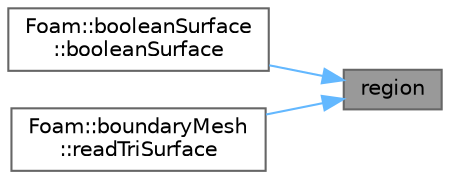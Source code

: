 digraph "region"
{
 // LATEX_PDF_SIZE
  bgcolor="transparent";
  edge [fontname=Helvetica,fontsize=10,labelfontname=Helvetica,labelfontsize=10];
  node [fontname=Helvetica,fontsize=10,shape=box,height=0.2,width=0.4];
  rankdir="RL";
  Node1 [id="Node000001",label="region",height=0.2,width=0.4,color="gray40", fillcolor="grey60", style="filled", fontcolor="black",tooltip=" "];
  Node1 -> Node2 [id="edge1_Node000001_Node000002",dir="back",color="steelblue1",style="solid",tooltip=" "];
  Node2 [id="Node000002",label="Foam::booleanSurface\l::booleanSurface",height=0.2,width=0.4,color="grey40", fillcolor="white", style="filled",URL="$classFoam_1_1booleanSurface.html#af9badecab2d5cf9894182caa82611921",tooltip=" "];
  Node1 -> Node3 [id="edge2_Node000001_Node000003",dir="back",color="steelblue1",style="solid",tooltip=" "];
  Node3 [id="Node000003",label="Foam::boundaryMesh\l::readTriSurface",height=0.2,width=0.4,color="grey40", fillcolor="white", style="filled",URL="$classFoam_1_1boundaryMesh.html#a2ee25ae613c57256a825ff088edc0839",tooltip=" "];
}
